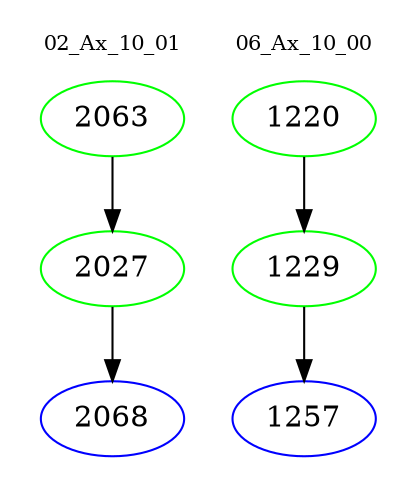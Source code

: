 digraph{
subgraph cluster_0 {
color = white
label = "02_Ax_10_01";
fontsize=10;
T0_2063 [label="2063", color="green"]
T0_2063 -> T0_2027 [color="black"]
T0_2027 [label="2027", color="green"]
T0_2027 -> T0_2068 [color="black"]
T0_2068 [label="2068", color="blue"]
}
subgraph cluster_1 {
color = white
label = "06_Ax_10_00";
fontsize=10;
T1_1220 [label="1220", color="green"]
T1_1220 -> T1_1229 [color="black"]
T1_1229 [label="1229", color="green"]
T1_1229 -> T1_1257 [color="black"]
T1_1257 [label="1257", color="blue"]
}
}
